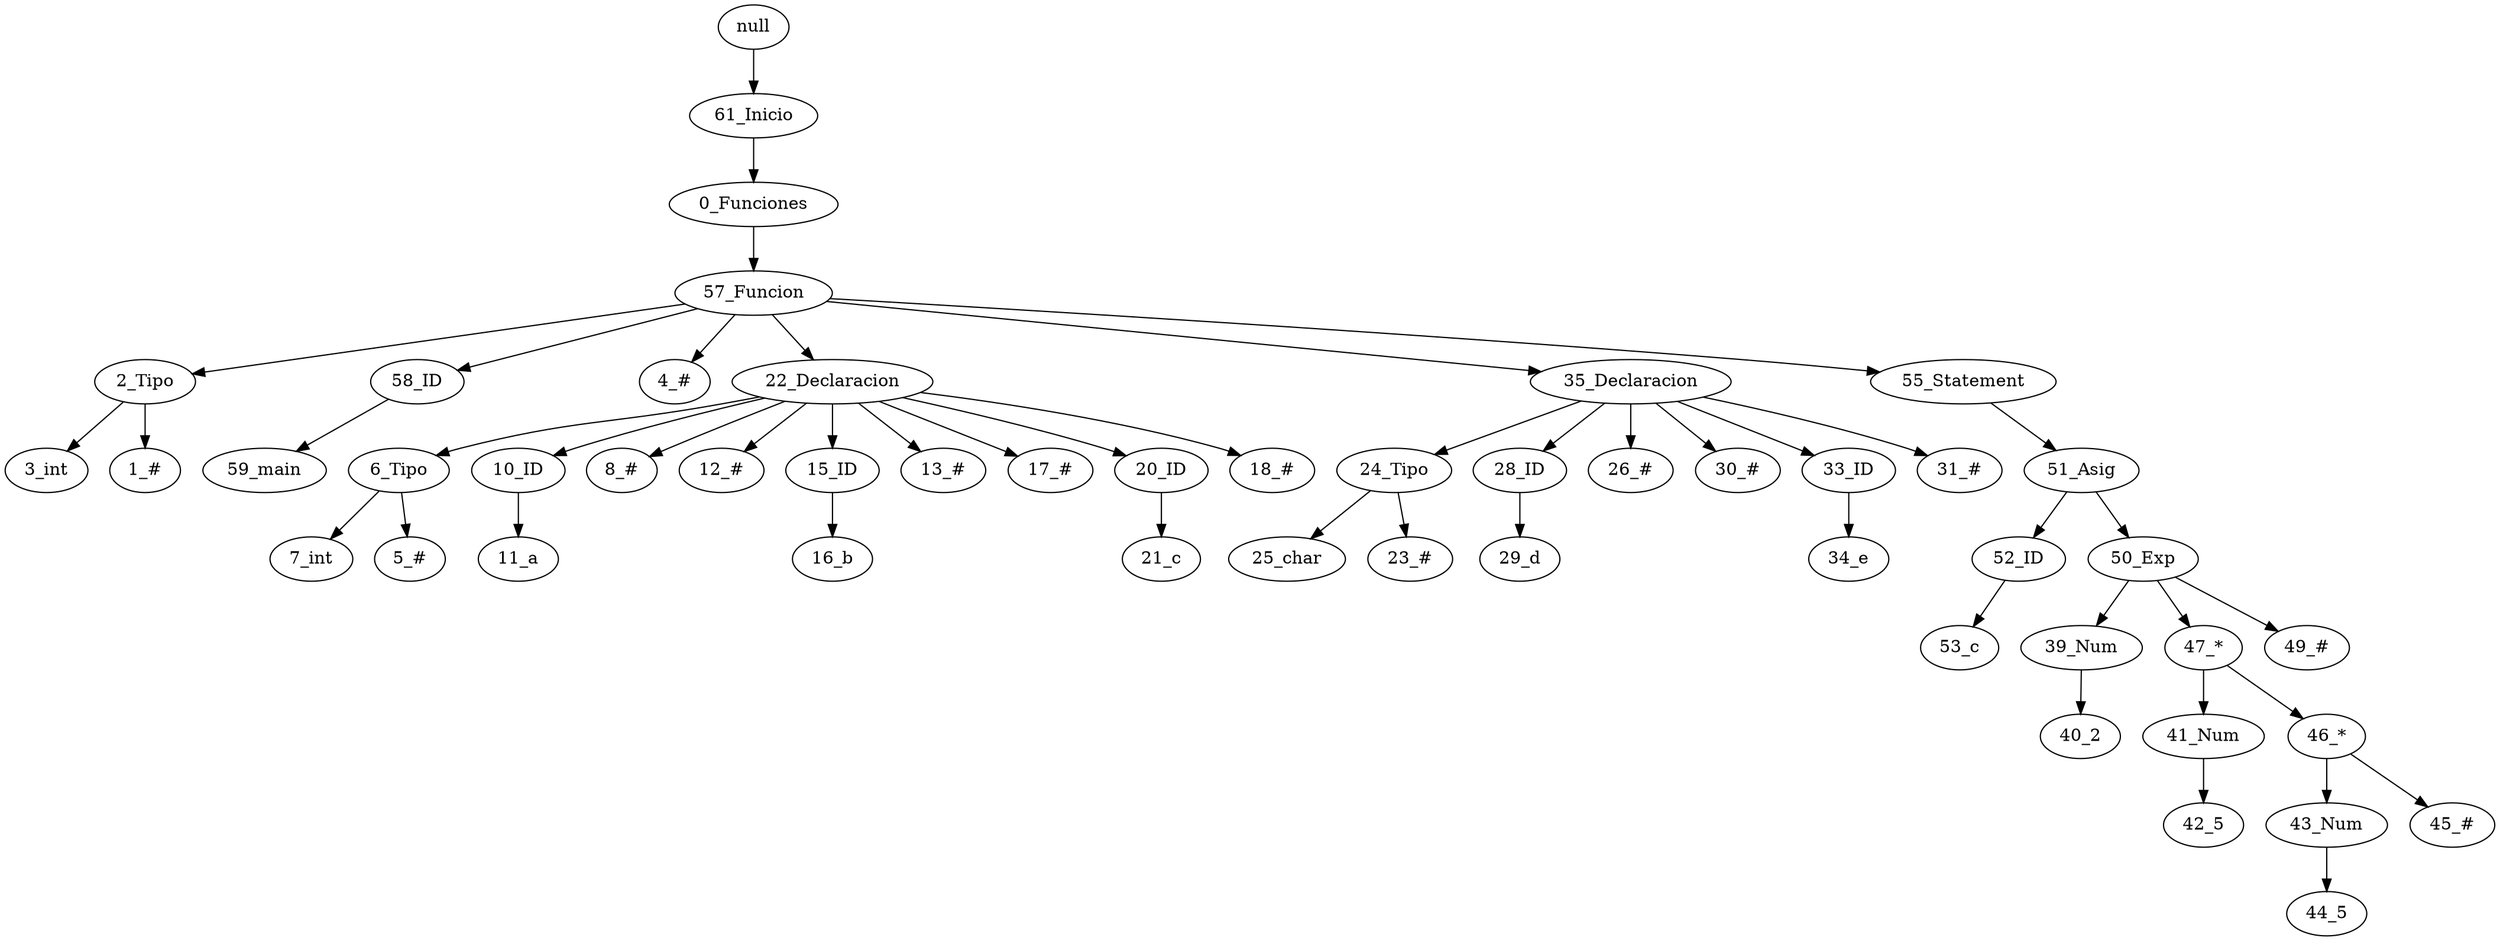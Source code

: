 digraph {
"null" -> "61_Inicio";
"61_Inicio" -> "0_Funciones";
"0_Funciones" -> "57_Funcion";
"57_Funcion" -> "2_Tipo";
"2_Tipo" -> "3_int";
"2_Tipo" -> "1_#";
"57_Funcion" -> "58_ID";
"58_ID" -> "59_main";
"57_Funcion" -> "4_#";
"57_Funcion" -> "22_Declaracion";
"22_Declaracion" -> "6_Tipo";
"6_Tipo" -> "7_int";
"6_Tipo" -> "5_#";
"22_Declaracion" -> "10_ID";
"10_ID" -> "11_a";
"22_Declaracion" -> "8_#";
"22_Declaracion" -> "12_#";
"22_Declaracion" -> "15_ID";
"15_ID" -> "16_b";
"22_Declaracion" -> "13_#";
"22_Declaracion" -> "17_#";
"22_Declaracion" -> "20_ID";
"20_ID" -> "21_c";
"22_Declaracion" -> "18_#";
"57_Funcion" -> "35_Declaracion";
"35_Declaracion" -> "24_Tipo";
"24_Tipo" -> "25_char";
"24_Tipo" -> "23_#";
"35_Declaracion" -> "28_ID";
"28_ID" -> "29_d";
"35_Declaracion" -> "26_#";
"35_Declaracion" -> "30_#";
"35_Declaracion" -> "33_ID";
"33_ID" -> "34_e";
"35_Declaracion" -> "31_#";
"57_Funcion" -> "55_Statement";
"55_Statement" -> "51_Asig";
"51_Asig" -> "52_ID";
"52_ID" -> "53_c";
"51_Asig" -> "50_Exp";
"50_Exp" -> "39_Num";
"39_Num" -> "40_2";
"50_Exp" -> "47_*";
"47_*" -> "41_Num";
"41_Num" -> "42_5";
"47_*" -> "46_*";
"46_*" -> "43_Num";
"43_Num" -> "44_5";
"46_*" -> "45_#";
"50_Exp" -> "49_#";
}